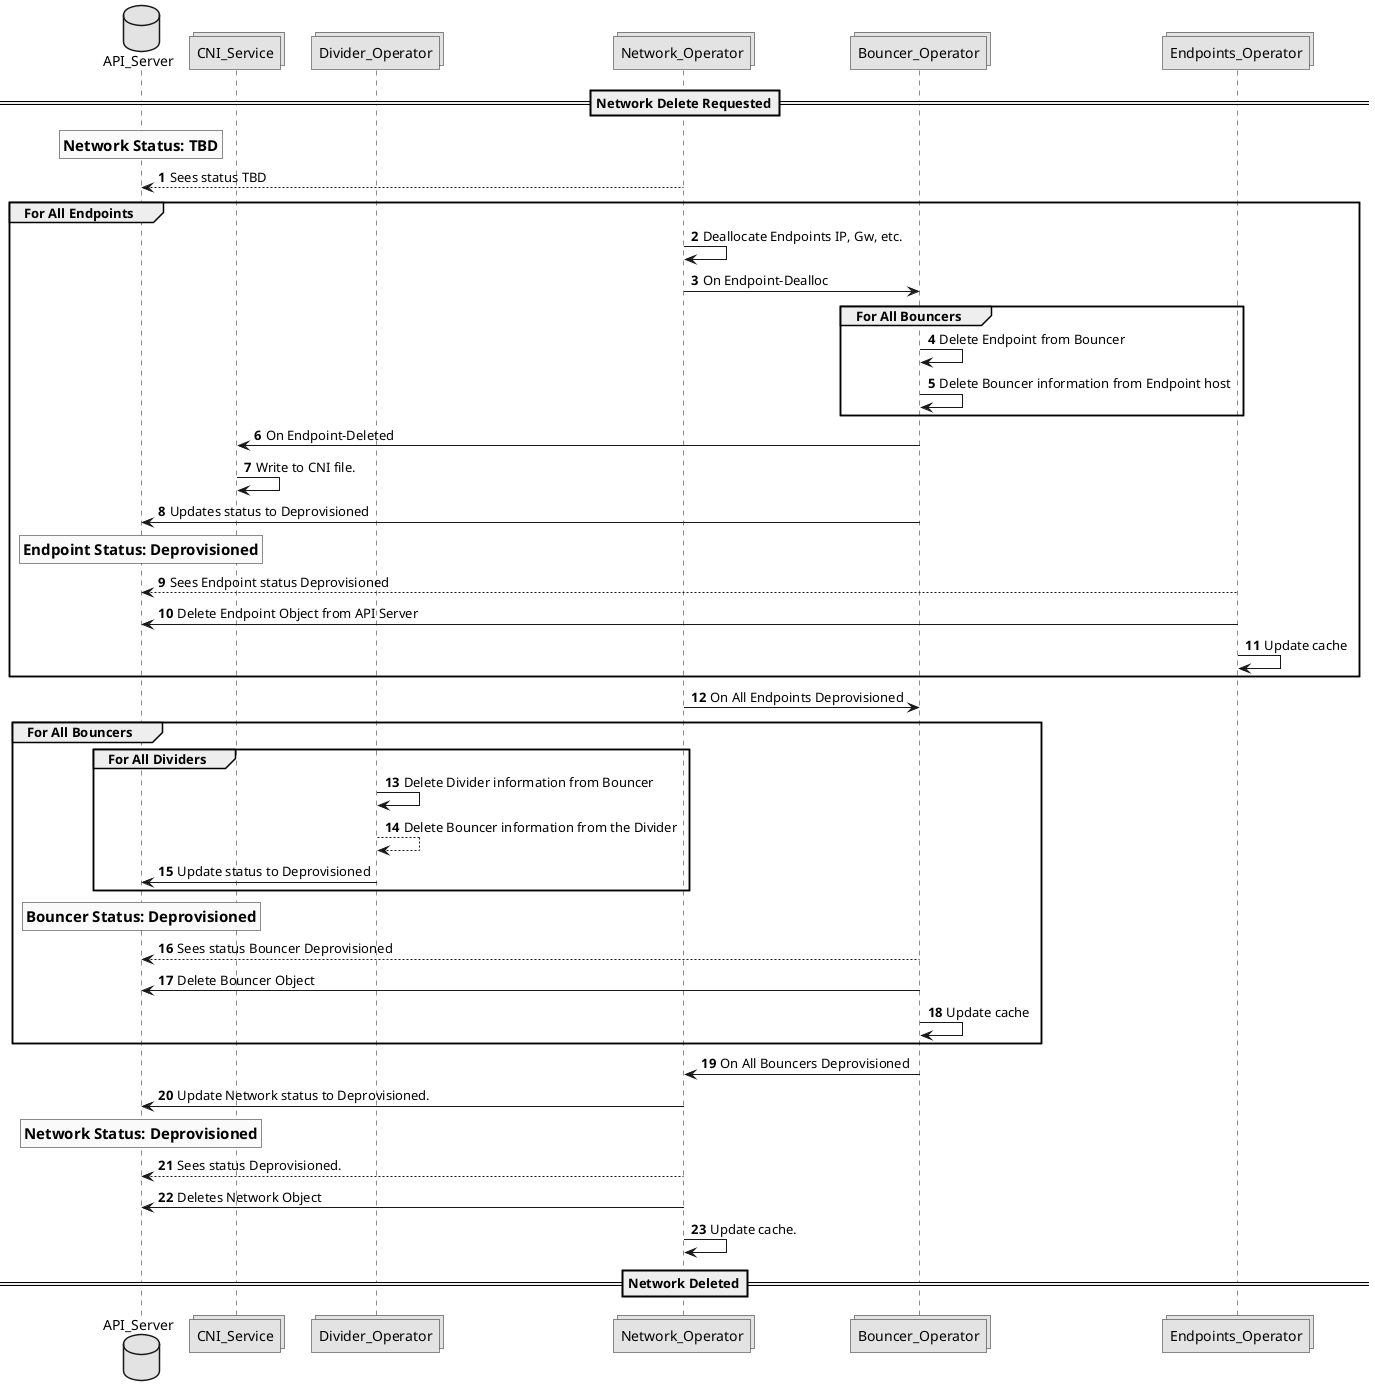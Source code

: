 @startuml

skinparam monochrome true
autonumber

database API_Server
collections CNI_Service
collections Divider_Operator
collections Network_Operator
collections Bouncer_Operator
collections Endpoints_Operator

==Network Delete Requested==
rnote over API_Server: ==Network Status: TBD
Network_Operator --> API_Server: Sees status TBD
group For All Endpoints
Network_Operator -> Network_Operator: Deallocate Endpoints IP, Gw, etc.
Network_Operator -> Bouncer_Operator: On Endpoint-Dealloc
group For All Bouncers
Bouncer_Operator -> Bouncer_Operator: Delete Endpoint from Bouncer
Bouncer_Operator -> Bouncer_Operator: Delete Bouncer information from Endpoint host
end
Bouncer_Operator -> CNI_Service: On Endpoint-Deleted
CNI_Service -> CNI_Service: Write to CNI file.
Bouncer_Operator -> API_Server: Updates status to Deprovisioned
rnote over API_Server: ==Endpoint Status: Deprovisioned
Endpoints_Operator --> API_Server: Sees Endpoint status Deprovisioned
Endpoints_Operator -> API_Server: Delete Endpoint Object from API Server
Endpoints_Operator -> Endpoints_Operator: Update cache
end
Network_Operator -> Bouncer_Operator: On All Endpoints Deprovisioned
group For All Bouncers
group For All Dividers
Divider_Operator -> Divider_Operator: Delete Divider information from Bouncer
Divider_Operator --> Divider_Operator: Delete Bouncer information from the Divider
Divider_Operator -> API_Server: Update status to Deprovisioned
end
rnote over API_Server: ==Bouncer Status: Deprovisioned
Bouncer_Operator --> API_Server: Sees status Bouncer Deprovisioned
Bouncer_Operator -> API_Server: Delete Bouncer Object
Bouncer_Operator -> Bouncer_Operator: Update cache
end
Bouncer_Operator -> Network_Operator: On All Bouncers Deprovisioned
Network_Operator -> API_Server: Update Network status to Deprovisioned.
rnote over API_Server: ==Network Status: Deprovisioned
Network_Operator --> API_Server: Sees status Deprovisioned.
Network_Operator -> API_Server: Deletes Network Object
Network_Operator -> Network_Operator: Update cache.


==Network Deleted==
@enduml
